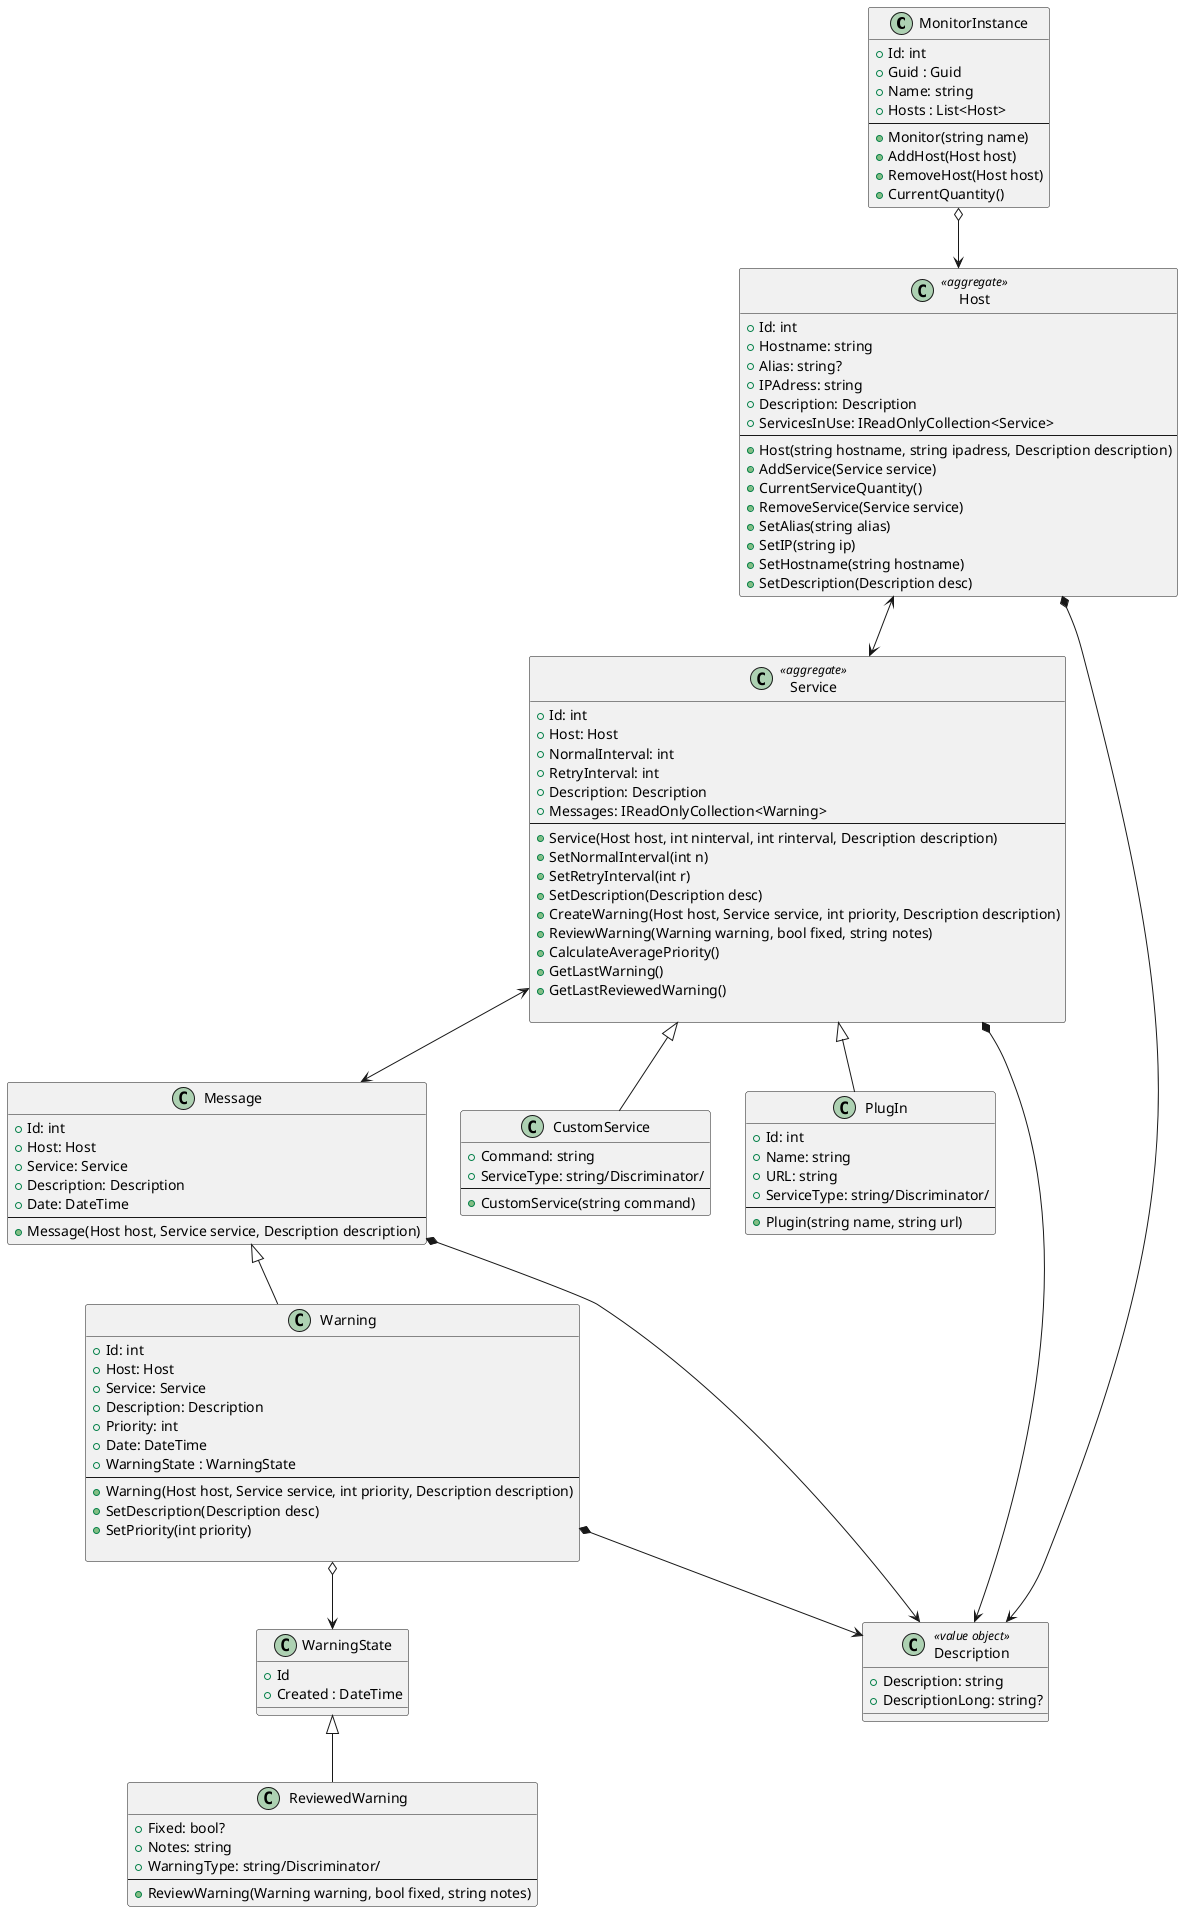 @startuml

class MonitorInstance{
    + Id: int
    + Guid : Guid
    + Name: string
    + Hosts : List<Host>
    ---
    + Monitor(string name)
    + AddHost(Host host)
    + RemoveHost(Host host)
    + CurrentQuantity()
}
class Message{
    +Id: int
    +Host: Host
    +Service: Service
    +Description: Description
    +Date: DateTime
    ---
    +Message(Host host, Service service, Description description)
}
class Host <<aggregate>>{
    +Id: int
    +Hostname: string
    +Alias: string?
    +IPAdress: string
    +Description: Description
    +ServicesInUse: IReadOnlyCollection<Service>
    ---
    +Host(string hostname, string ipadress, Description description)
    +AddService(Service service)
    +CurrentServiceQuantity()
    +RemoveService(Service service)
    +SetAlias(string alias)
    +SetIP(string ip)
    +SetHostname(string hostname)
    +SetDescription(Description desc)
}
class Service<<aggregate>>{
    +Id: int
    +Host: Host
    +NormalInterval: int
    +RetryInterval: int
    +Description: Description
    +Messages: IReadOnlyCollection<Warning>
    ---
    +Service(Host host, int ninterval, int rinterval, Description description)
    +SetNormalInterval(int n)
    +SetRetryInterval(int r)
    +SetDescription(Description desc)
    +CreateWarning(Host host, Service service, int priority, Description description)
    +ReviewWarning(Warning warning, bool fixed, string notes)
    +CalculateAveragePriority()
    +GetLastWarning()
    +GetLastReviewedWarning()

}

class CustomService{
    +Command: string
    +ServiceType: string/Discriminator/
    ---
    +CustomService(string command)
}

class PlugIn{
    +Id: int
    +Name: string
    +URL: string
    +ServiceType: string/Discriminator/
    ---
    +Plugin(string name, string url)
}

class Description <<value object>>{
    +Description: string
    +DescriptionLong: string?
}

class Warning{
    +Id: int
    +Host: Host
    +Service: Service
    +Description: Description
    +Priority: int
    +Date: DateTime
    +WarningState : WarningState
    ---
    +Warning(Host host, Service service, int priority, Description description)
    +SetDescription(Description desc)
    +SetPriority(int priority)
    
}

class WarningState {
    +Id
    +Created : DateTime
}

class ReviewedWarning{
    +Fixed: bool?
    +Notes: string
    +WarningType: string/Discriminator/
    ---
    +ReviewWarning(Warning warning, bool fixed, string notes)
}



ReviewedWarning -up-|> WarningState
CustomService -up-|> Service
PlugIn -up-|> Service
Host *--> Description
Service *--> Description
Warning *--> Description
Warning o--> WarningState
Message *--> Description
Host <--> Service
MonitorInstance o--> Host
Service <--> Message
Warning -up-|> Message

@enduml
